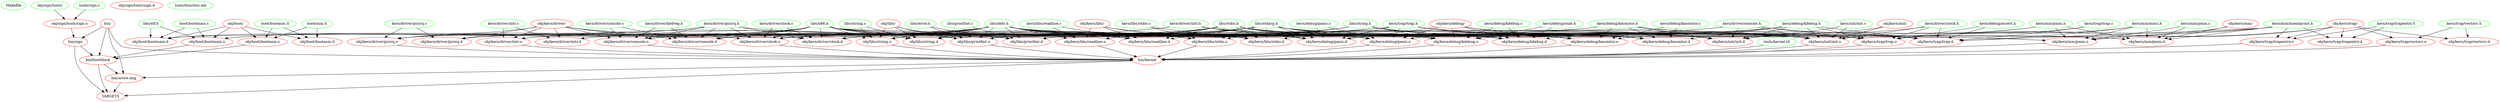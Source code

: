 digraph G {
n69[label="Makefile", color="green"];
n70[label="TARGETS", color="red"];
n89[label="bin/", color="red"];
n90[label="bin/bootblock", color="red"];
n71[label="bin/kernel", color="red"];
n93[label="bin/sign", color="red"];
n97[label="bin/ucore.img", color="red"];
n11[label="boot/asm.h", color="green"];
n10[label="boot/bootasm.S", color="green"];
n4[label="boot/bootmain.c", color="green"];
n29[label="kern/debug/assert.h", color="green"];
n52[label="kern/debug/kdebug.c", color="green"];
n31[label="kern/debug/kdebug.h", color="green"];
n50[label="kern/debug/kmonitor.c", color="green"];
n48[label="kern/debug/kmonitor.h", color="green"];
n46[label="kern/debug/panic.c", color="green"];
n53[label="kern/debug/stab.h", color="green"];
n44[label="kern/driver/clock.c", color="green"];
n25[label="kern/driver/clock.h", color="green"];
n40[label="kern/driver/console.c", color="green"];
n30[label="kern/driver/console.h", color="green"];
n37[label="kern/driver/intr.c", color="green"];
n38[label="kern/driver/intr.h", color="green"];
n42[label="kern/driver/kbdreg.h", color="green"];
n33[label="kern/driver/picirq.c", color="green"];
n35[label="kern/driver/picirq.h", color="green"];
n60[label="kern/init/init.c", color="green"];
n58[label="kern/libs/readline.c", color="green"];
n55[label="kern/libs/stdio.c", color="green"];
n16[label="kern/mm/memlayout.h", color="green"];
n15[label="kern/mm/mmu.h", color="green"];
n13[label="kern/mm/pmm.c", color="green"];
n17[label="kern/mm/pmm.h", color="green"];
n24[label="kern/trap/trap.c", color="green"];
n26[label="kern/trap/trap.h", color="green"];
n22[label="kern/trap/trapentry.S", color="green"];
n19[label="kern/trap/vectors.S", color="green"];
n6[label="libs/defs.h", color="green"];
n8[label="libs/elf.h", color="green"];
n67[label="libs/error.h", color="green"];
n66[label="libs/printfmt.c", color="green"];
n28[label="libs/stdarg.h", color="green"];
n27[label="libs/stdio.h", color="green"];
n63[label="libs/string.c", color="green"];
n41[label="libs/string.h", color="green"];
n7[label="libs/x86.h", color="green"];
n5[label="obj/boot/", color="red"];
n9[label="obj/boot/bootasm.d", color="red"];
n91[label="obj/boot/bootasm.o", color="red"];
n3[label="obj/boot/bootmain.d", color="red"];
n92[label="obj/boot/bootmain.o", color="red"];
n47[label="obj/kern/debug/", color="red"];
n51[label="obj/kern/debug/kdebug.d", color="red"];
n75[label="obj/kern/debug/kdebug.o", color="red"];
n49[label="obj/kern/debug/kmonitor.d", color="red"];
n76[label="obj/kern/debug/kmonitor.o", color="red"];
n45[label="obj/kern/debug/panic.d", color="red"];
n77[label="obj/kern/debug/panic.o", color="red"];
n34[label="obj/kern/driver/", color="red"];
n43[label="obj/kern/driver/clock.d", color="red"];
n78[label="obj/kern/driver/clock.o", color="red"];
n39[label="obj/kern/driver/console.d", color="red"];
n79[label="obj/kern/driver/console.o", color="red"];
n36[label="obj/kern/driver/intr.d", color="red"];
n80[label="obj/kern/driver/intr.o", color="red"];
n32[label="obj/kern/driver/picirq.d", color="red"];
n81[label="obj/kern/driver/picirq.o", color="red"];
n61[label="obj/kern/init/", color="red"];
n59[label="obj/kern/init/init.d", color="red"];
n72[label="obj/kern/init/init.o", color="red"];
n56[label="obj/kern/libs/", color="red"];
n57[label="obj/kern/libs/readline.d", color="red"];
n73[label="obj/kern/libs/readline.o", color="red"];
n54[label="obj/kern/libs/stdio.d", color="red"];
n74[label="obj/kern/libs/stdio.o", color="red"];
n14[label="obj/kern/mm/", color="red"];
n12[label="obj/kern/mm/pmm.d", color="red"];
n85[label="obj/kern/mm/pmm.o", color="red"];
n20[label="obj/kern/trap/", color="red"];
n23[label="obj/kern/trap/trap.d", color="red"];
n82[label="obj/kern/trap/trap.o", color="red"];
n21[label="obj/kern/trap/trapentry.d", color="red"];
n83[label="obj/kern/trap/trapentry.o", color="red"];
n18[label="obj/kern/trap/vectors.d", color="red"];
n84[label="obj/kern/trap/vectors.o", color="red"];
n64[label="obj/libs/", color="red"];
n65[label="obj/libs/printfmt.d", color="red"];
n86[label="obj/libs/printfmt.o", color="red"];
n62[label="obj/libs/string.d", color="red"];
n87[label="obj/libs/string.o", color="red"];
n96[label="obj/sign/tools/", color="green"];
n2[label="obj/sign/tools/sign.d", color="red"];
n94[label="obj/sign/tools/sign.o", color="red"];
n68[label="tools/function.mk", color="green"];
n88[label="tools/kernel.ld", color="green"];
n95[label="tools/sign.c", color="green"];
n90 -> n70 ; 
n71 -> n70 ; 
n93 -> n70 ; 
n97 -> n70 ; 
n89 -> n90 ; 
n93 -> n90 ; 
n91 -> n90 ; 
n92 -> n90 ; 
n89 -> n71 ; 
n75 -> n71 ; 
n76 -> n71 ; 
n77 -> n71 ; 
n78 -> n71 ; 
n79 -> n71 ; 
n80 -> n71 ; 
n81 -> n71 ; 
n72 -> n71 ; 
n73 -> n71 ; 
n74 -> n71 ; 
n85 -> n71 ; 
n82 -> n71 ; 
n83 -> n71 ; 
n84 -> n71 ; 
n86 -> n71 ; 
n87 -> n71 ; 
n88 -> n71 ; 
n89 -> n93 ; 
n94 -> n93 ; 
n89 -> n97 ; 
n90 -> n97 ; 
n71 -> n97 ; 
n11 -> n9 ; 
n10 -> n9 ; 
n5 -> n9 ; 
n11 -> n91 ; 
n10 -> n91 ; 
n5 -> n91 ; 
n4 -> n3 ; 
n6 -> n3 ; 
n8 -> n3 ; 
n7 -> n3 ; 
n5 -> n3 ; 
n4 -> n92 ; 
n6 -> n92 ; 
n8 -> n92 ; 
n7 -> n92 ; 
n5 -> n92 ; 
n52 -> n51 ; 
n31 -> n51 ; 
n53 -> n51 ; 
n6 -> n51 ; 
n28 -> n51 ; 
n27 -> n51 ; 
n41 -> n51 ; 
n7 -> n51 ; 
n47 -> n51 ; 
n52 -> n75 ; 
n31 -> n75 ; 
n53 -> n75 ; 
n6 -> n75 ; 
n28 -> n75 ; 
n27 -> n75 ; 
n41 -> n75 ; 
n7 -> n75 ; 
n47 -> n75 ; 
n31 -> n49 ; 
n50 -> n49 ; 
n48 -> n49 ; 
n26 -> n49 ; 
n6 -> n49 ; 
n28 -> n49 ; 
n27 -> n49 ; 
n41 -> n49 ; 
n47 -> n49 ; 
n31 -> n76 ; 
n50 -> n76 ; 
n48 -> n76 ; 
n26 -> n76 ; 
n6 -> n76 ; 
n28 -> n76 ; 
n27 -> n76 ; 
n41 -> n76 ; 
n47 -> n76 ; 
n48 -> n45 ; 
n46 -> n45 ; 
n38 -> n45 ; 
n26 -> n45 ; 
n6 -> n45 ; 
n28 -> n45 ; 
n27 -> n45 ; 
n47 -> n45 ; 
n48 -> n77 ; 
n46 -> n77 ; 
n38 -> n77 ; 
n26 -> n77 ; 
n6 -> n77 ; 
n28 -> n77 ; 
n27 -> n77 ; 
n47 -> n77 ; 
n44 -> n43 ; 
n35 -> n43 ; 
n26 -> n43 ; 
n6 -> n43 ; 
n28 -> n43 ; 
n27 -> n43 ; 
n7 -> n43 ; 
n34 -> n43 ; 
n44 -> n78 ; 
n35 -> n78 ; 
n26 -> n78 ; 
n6 -> n78 ; 
n28 -> n78 ; 
n27 -> n78 ; 
n7 -> n78 ; 
n34 -> n78 ; 
n40 -> n39 ; 
n42 -> n39 ; 
n35 -> n39 ; 
n26 -> n39 ; 
n6 -> n39 ; 
n28 -> n39 ; 
n27 -> n39 ; 
n41 -> n39 ; 
n7 -> n39 ; 
n34 -> n39 ; 
n40 -> n79 ; 
n42 -> n79 ; 
n35 -> n79 ; 
n26 -> n79 ; 
n6 -> n79 ; 
n28 -> n79 ; 
n27 -> n79 ; 
n41 -> n79 ; 
n7 -> n79 ; 
n34 -> n79 ; 
n37 -> n36 ; 
n38 -> n36 ; 
n6 -> n36 ; 
n7 -> n36 ; 
n34 -> n36 ; 
n37 -> n80 ; 
n38 -> n80 ; 
n6 -> n80 ; 
n7 -> n80 ; 
n34 -> n80 ; 
n33 -> n32 ; 
n35 -> n32 ; 
n6 -> n32 ; 
n7 -> n32 ; 
n34 -> n32 ; 
n33 -> n81 ; 
n35 -> n81 ; 
n6 -> n81 ; 
n7 -> n81 ; 
n34 -> n81 ; 
n31 -> n59 ; 
n48 -> n59 ; 
n25 -> n59 ; 
n30 -> n59 ; 
n38 -> n59 ; 
n35 -> n59 ; 
n60 -> n59 ; 
n17 -> n59 ; 
n26 -> n59 ; 
n6 -> n59 ; 
n28 -> n59 ; 
n27 -> n59 ; 
n41 -> n59 ; 
n61 -> n59 ; 
n31 -> n72 ; 
n48 -> n72 ; 
n25 -> n72 ; 
n30 -> n72 ; 
n38 -> n72 ; 
n35 -> n72 ; 
n60 -> n72 ; 
n17 -> n72 ; 
n26 -> n72 ; 
n6 -> n72 ; 
n28 -> n72 ; 
n27 -> n72 ; 
n41 -> n72 ; 
n61 -> n72 ; 
n58 -> n57 ; 
n6 -> n57 ; 
n28 -> n57 ; 
n27 -> n57 ; 
n56 -> n57 ; 
n58 -> n73 ; 
n6 -> n73 ; 
n28 -> n73 ; 
n27 -> n73 ; 
n56 -> n73 ; 
n30 -> n54 ; 
n55 -> n54 ; 
n6 -> n54 ; 
n28 -> n54 ; 
n27 -> n54 ; 
n56 -> n54 ; 
n30 -> n74 ; 
n55 -> n74 ; 
n6 -> n74 ; 
n28 -> n74 ; 
n27 -> n74 ; 
n56 -> n74 ; 
n16 -> n12 ; 
n15 -> n12 ; 
n13 -> n12 ; 
n17 -> n12 ; 
n6 -> n12 ; 
n7 -> n12 ; 
n14 -> n12 ; 
n16 -> n85 ; 
n15 -> n85 ; 
n13 -> n85 ; 
n17 -> n85 ; 
n6 -> n85 ; 
n7 -> n85 ; 
n14 -> n85 ; 
n29 -> n23 ; 
n31 -> n23 ; 
n25 -> n23 ; 
n30 -> n23 ; 
n16 -> n23 ; 
n15 -> n23 ; 
n24 -> n23 ; 
n26 -> n23 ; 
n6 -> n23 ; 
n28 -> n23 ; 
n27 -> n23 ; 
n7 -> n23 ; 
n20 -> n23 ; 
n29 -> n82 ; 
n31 -> n82 ; 
n25 -> n82 ; 
n30 -> n82 ; 
n16 -> n82 ; 
n15 -> n82 ; 
n24 -> n82 ; 
n26 -> n82 ; 
n6 -> n82 ; 
n28 -> n82 ; 
n27 -> n82 ; 
n7 -> n82 ; 
n20 -> n82 ; 
n16 -> n21 ; 
n22 -> n21 ; 
n20 -> n21 ; 
n16 -> n83 ; 
n22 -> n83 ; 
n20 -> n83 ; 
n19 -> n18 ; 
n20 -> n18 ; 
n19 -> n84 ; 
n20 -> n84 ; 
n6 -> n65 ; 
n67 -> n65 ; 
n66 -> n65 ; 
n28 -> n65 ; 
n27 -> n65 ; 
n41 -> n65 ; 
n7 -> n65 ; 
n64 -> n65 ; 
n6 -> n86 ; 
n67 -> n86 ; 
n66 -> n86 ; 
n28 -> n86 ; 
n27 -> n86 ; 
n41 -> n86 ; 
n7 -> n86 ; 
n64 -> n86 ; 
n6 -> n62 ; 
n63 -> n62 ; 
n41 -> n62 ; 
n7 -> n62 ; 
n64 -> n62 ; 
n6 -> n87 ; 
n63 -> n87 ; 
n41 -> n87 ; 
n7 -> n87 ; 
n64 -> n87 ; 
n96 -> n94 ; 
n95 -> n94 ; 
}
